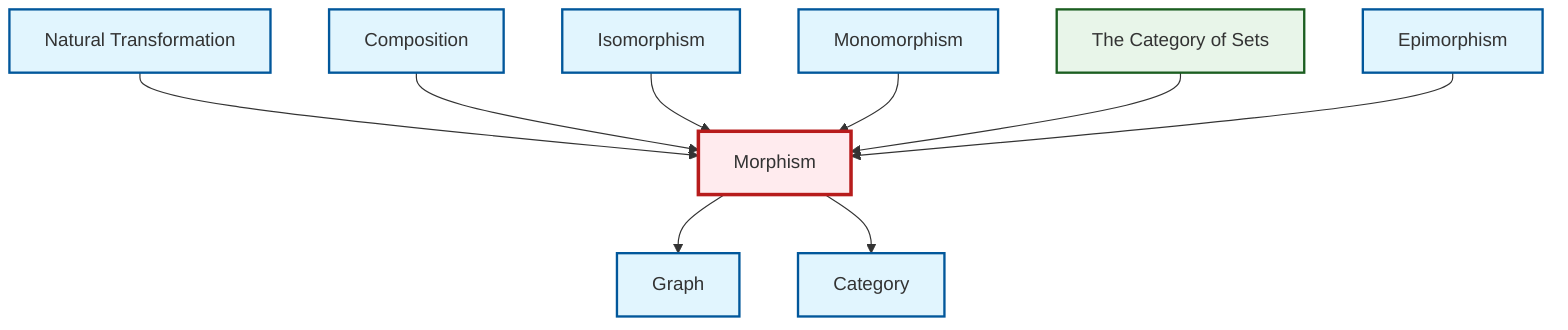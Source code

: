 graph TD
    classDef definition fill:#e1f5fe,stroke:#01579b,stroke-width:2px
    classDef theorem fill:#f3e5f5,stroke:#4a148c,stroke-width:2px
    classDef axiom fill:#fff3e0,stroke:#e65100,stroke-width:2px
    classDef example fill:#e8f5e9,stroke:#1b5e20,stroke-width:2px
    classDef current fill:#ffebee,stroke:#b71c1c,stroke-width:3px
    def-graph["Graph"]:::definition
    def-natural-transformation["Natural Transformation"]:::definition
    def-monomorphism["Monomorphism"]:::definition
    ex-set-category["The Category of Sets"]:::example
    def-morphism["Morphism"]:::definition
    def-category["Category"]:::definition
    def-epimorphism["Epimorphism"]:::definition
    def-composition["Composition"]:::definition
    def-isomorphism["Isomorphism"]:::definition
    def-natural-transformation --> def-morphism
    def-morphism --> def-graph
    def-composition --> def-morphism
    def-isomorphism --> def-morphism
    def-morphism --> def-category
    def-monomorphism --> def-morphism
    ex-set-category --> def-morphism
    def-epimorphism --> def-morphism
    class def-morphism current
